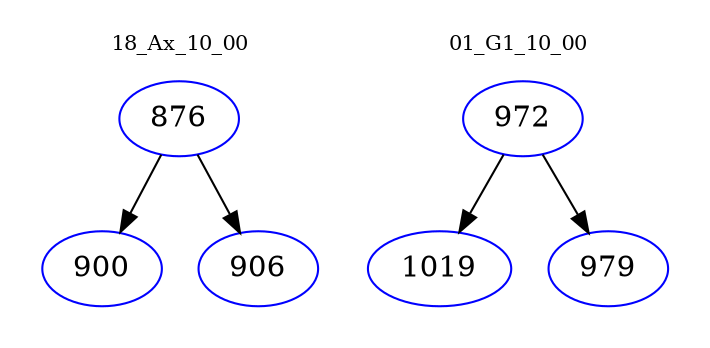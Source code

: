 digraph{
subgraph cluster_0 {
color = white
label = "18_Ax_10_00";
fontsize=10;
T0_876 [label="876", color="blue"]
T0_876 -> T0_900 [color="black"]
T0_900 [label="900", color="blue"]
T0_876 -> T0_906 [color="black"]
T0_906 [label="906", color="blue"]
}
subgraph cluster_1 {
color = white
label = "01_G1_10_00";
fontsize=10;
T1_972 [label="972", color="blue"]
T1_972 -> T1_1019 [color="black"]
T1_1019 [label="1019", color="blue"]
T1_972 -> T1_979 [color="black"]
T1_979 [label="979", color="blue"]
}
}
